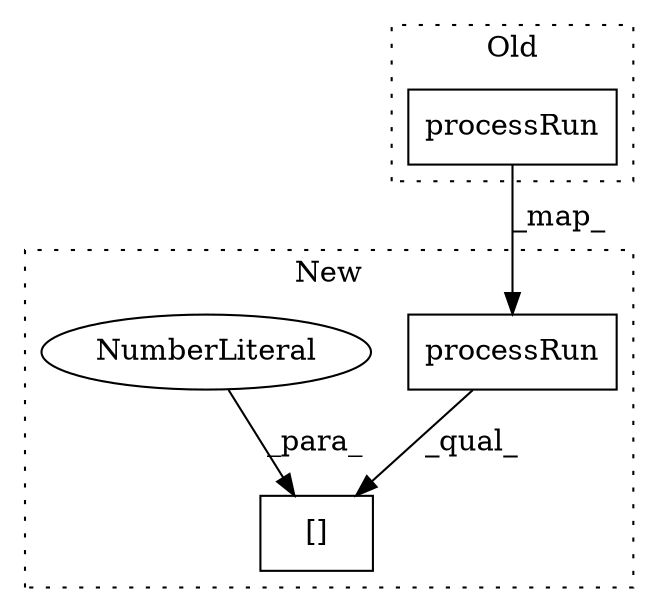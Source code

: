 digraph G {
subgraph cluster0 {
1 [label="processRun" a="32" s="1011,1032" l="11,1" shape="box"];
label = "Old";
style="dotted";
}
subgraph cluster1 {
2 [label="processRun" a="32" s="1011,1032" l="11,1" shape="box"];
3 [label="[]" a="2" s="1011,1035" l="23,1" shape="box"];
4 [label="NumberLiteral" a="34" s="1034" l="1" shape="ellipse"];
label = "New";
style="dotted";
}
1 -> 2 [label="_map_"];
2 -> 3 [label="_qual_"];
4 -> 3 [label="_para_"];
}